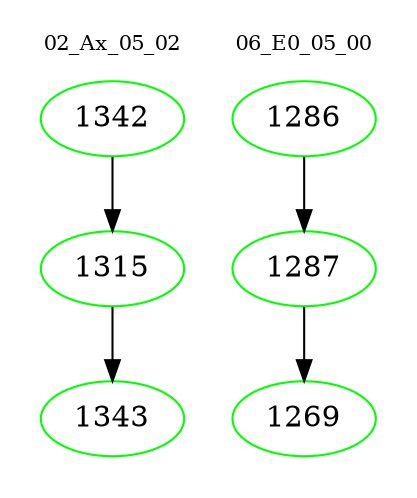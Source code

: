 digraph{
subgraph cluster_0 {
color = white
label = "02_Ax_05_02";
fontsize=10;
T0_1342 [label="1342", color="green"]
T0_1342 -> T0_1315 [color="black"]
T0_1315 [label="1315", color="green"]
T0_1315 -> T0_1343 [color="black"]
T0_1343 [label="1343", color="green"]
}
subgraph cluster_1 {
color = white
label = "06_E0_05_00";
fontsize=10;
T1_1286 [label="1286", color="green"]
T1_1286 -> T1_1287 [color="black"]
T1_1287 [label="1287", color="green"]
T1_1287 -> T1_1269 [color="black"]
T1_1269 [label="1269", color="green"]
}
}
